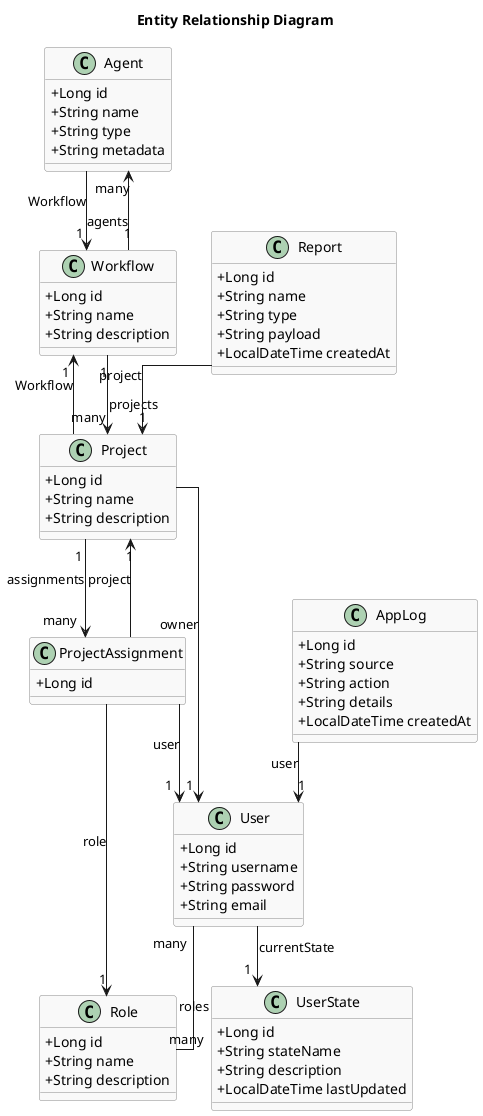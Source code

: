 @startuml
title Entity Relationship Diagram

' ------------------------------------------------------------
' ENTITY CLASSES
' ------------------------------------------------------------

class Agent {
    +Long id
    +String name
    +String type
    +String metadata
}

class AppLog {
    +Long id
    +String source
    +String action
    +String details
    +LocalDateTime createdAt
}

class Project {
    +Long id
    +String name
    +String description
}

class ProjectAssignment {
    +Long id
}

class Report {
    +Long id
    +String name
    +String type
    +String payload
    +LocalDateTime createdAt
}

class Role {
    +Long id
    +String name
    +String description
}

class User {
    +Long id
    +String username
    +String password
    +String email
}

class Workflow {
    +Long id
    +String name
    +String description
}

class UserState {
    +Long id
    +String stateName
    +String description
    +LocalDateTime lastUpdated
}

' ------------------------------------------------------------
' RELATIONSHIPS
' ------------------------------------------------------------

' Workflow → Agent (One-to-Many)
Workflow "1" --> "many" Agent : agents

' Agent → Workflow (Many-to-One)
Agent --> "1" Workflow : Workflow

' AppLog → User (Many-to-One)
AppLog --> "1" User : user

' Project → User (Many-to-One owner)
Project --> "1" User : owner

' Project → Workflow (Many-to-One)
Project --> "1" Workflow : Workflow

' Project → ProjectAssignment (One-to-Many)
Project "1" --> "many" ProjectAssignment : assignments

' ProjectAssignment → Project (Many-to-One)
ProjectAssignment --> "1" Project : project

' ProjectAssignment → User (Many-to-One)
ProjectAssignment --> "1" User : user

' ProjectAssignment → Role (Many-to-One)
ProjectAssignment --> "1" Role : role

' Report → Project (Many-to-One)
Report --> "1" Project : project

' User ↔ Role (Many-to-Many)
User "many" -- "many" Role : roles

' Workflow → Project (One-to-Many)
Workflow "1" --> "many" Project : projects

' User → UserState (Many-to-One)
User --> "1" UserState : currentState

' ------------------------------------------------------------
' STYLING
' ------------------------------------------------------------
skinparam classAttributeIconSize 0
skinparam linetype ortho
skinparam shadowing false
skinparam class {
    BackgroundColor #f9f9f9
    BorderColor #888
}
skinparam packageStyle rectangle
@enduml